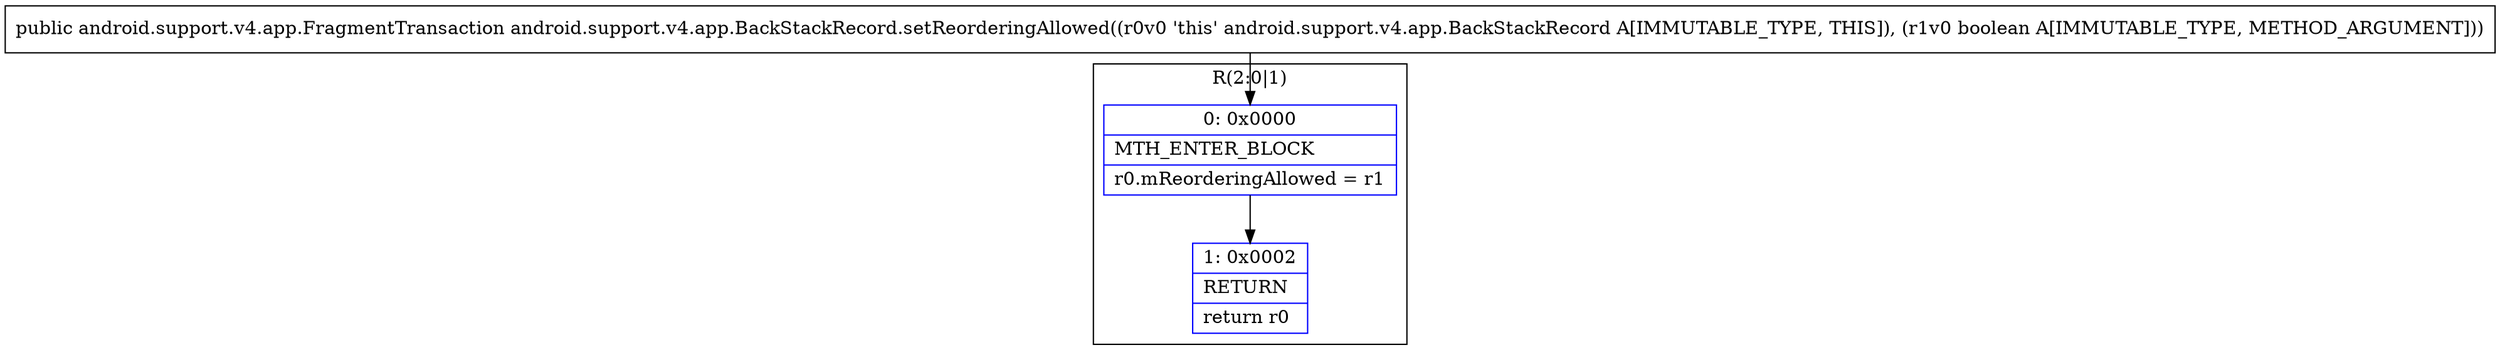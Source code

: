 digraph "CFG forandroid.support.v4.app.BackStackRecord.setReorderingAllowed(Z)Landroid\/support\/v4\/app\/FragmentTransaction;" {
subgraph cluster_Region_292801233 {
label = "R(2:0|1)";
node [shape=record,color=blue];
Node_0 [shape=record,label="{0\:\ 0x0000|MTH_ENTER_BLOCK\l|r0.mReorderingAllowed = r1\l}"];
Node_1 [shape=record,label="{1\:\ 0x0002|RETURN\l|return r0\l}"];
}
MethodNode[shape=record,label="{public android.support.v4.app.FragmentTransaction android.support.v4.app.BackStackRecord.setReorderingAllowed((r0v0 'this' android.support.v4.app.BackStackRecord A[IMMUTABLE_TYPE, THIS]), (r1v0 boolean A[IMMUTABLE_TYPE, METHOD_ARGUMENT])) }"];
MethodNode -> Node_0;
Node_0 -> Node_1;
}

